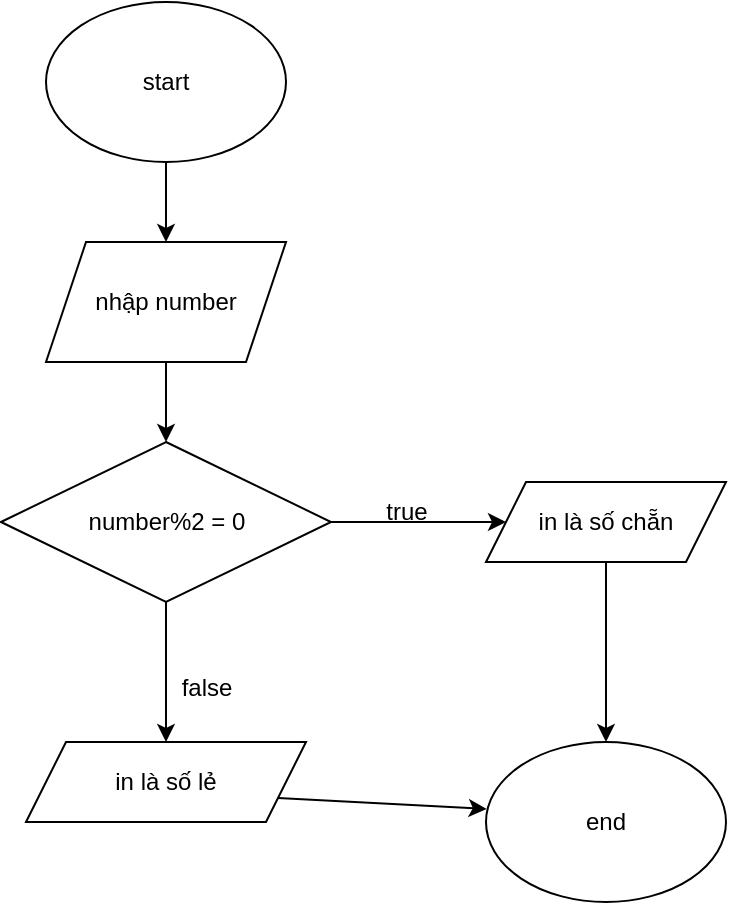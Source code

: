 <mxfile version="24.7.17">
  <diagram name="Page-1" id="wGMy6mzJ9Dgak4k0ppEi">
    <mxGraphModel dx="1276" dy="606" grid="1" gridSize="10" guides="1" tooltips="1" connect="1" arrows="1" fold="1" page="1" pageScale="1" pageWidth="850" pageHeight="1100" math="0" shadow="0">
      <root>
        <mxCell id="0" />
        <mxCell id="1" parent="0" />
        <mxCell id="Dr1W7v1rFWQzsk5uInea-1" value="start" style="ellipse;whiteSpace=wrap;html=1;" vertex="1" parent="1">
          <mxGeometry x="130" y="90" width="120" height="80" as="geometry" />
        </mxCell>
        <mxCell id="Dr1W7v1rFWQzsk5uInea-2" value="" style="endArrow=classic;html=1;rounded=0;exitX=0.5;exitY=1;exitDx=0;exitDy=0;" edge="1" parent="1" source="Dr1W7v1rFWQzsk5uInea-1" target="Dr1W7v1rFWQzsk5uInea-3">
          <mxGeometry width="50" height="50" relative="1" as="geometry">
            <mxPoint x="400" y="340" as="sourcePoint" />
            <mxPoint x="190" y="210" as="targetPoint" />
          </mxGeometry>
        </mxCell>
        <mxCell id="Dr1W7v1rFWQzsk5uInea-3" value="nhập number" style="shape=parallelogram;perimeter=parallelogramPerimeter;whiteSpace=wrap;html=1;fixedSize=1;" vertex="1" parent="1">
          <mxGeometry x="130" y="210" width="120" height="60" as="geometry" />
        </mxCell>
        <mxCell id="Dr1W7v1rFWQzsk5uInea-4" value="" style="endArrow=classic;html=1;rounded=0;exitX=0.5;exitY=1;exitDx=0;exitDy=0;" edge="1" parent="1" source="Dr1W7v1rFWQzsk5uInea-3">
          <mxGeometry width="50" height="50" relative="1" as="geometry">
            <mxPoint x="400" y="340" as="sourcePoint" />
            <mxPoint x="190" y="310" as="targetPoint" />
          </mxGeometry>
        </mxCell>
        <mxCell id="Dr1W7v1rFWQzsk5uInea-10" value="end" style="ellipse;whiteSpace=wrap;html=1;" vertex="1" parent="1">
          <mxGeometry x="350" y="460" width="120" height="80" as="geometry" />
        </mxCell>
        <mxCell id="Dr1W7v1rFWQzsk5uInea-12" value="number%2 = 0" style="rhombus;whiteSpace=wrap;html=1;" vertex="1" parent="1">
          <mxGeometry x="107.5" y="310" width="165" height="80" as="geometry" />
        </mxCell>
        <mxCell id="Dr1W7v1rFWQzsk5uInea-13" value="" style="endArrow=classic;html=1;rounded=0;exitX=1;exitY=0.5;exitDx=0;exitDy=0;" edge="1" parent="1" source="Dr1W7v1rFWQzsk5uInea-12">
          <mxGeometry width="50" height="50" relative="1" as="geometry">
            <mxPoint x="400" y="440" as="sourcePoint" />
            <mxPoint x="360" y="350" as="targetPoint" />
            <Array as="points">
              <mxPoint x="340" y="350" />
            </Array>
          </mxGeometry>
        </mxCell>
        <mxCell id="Dr1W7v1rFWQzsk5uInea-14" value="" style="endArrow=classic;html=1;rounded=0;exitX=0.5;exitY=1;exitDx=0;exitDy=0;" edge="1" parent="1" source="Dr1W7v1rFWQzsk5uInea-12">
          <mxGeometry width="50" height="50" relative="1" as="geometry">
            <mxPoint x="400" y="440" as="sourcePoint" />
            <mxPoint x="190" y="460" as="targetPoint" />
          </mxGeometry>
        </mxCell>
        <mxCell id="Dr1W7v1rFWQzsk5uInea-16" value="true" style="text;html=1;align=center;verticalAlign=middle;resizable=0;points=[];autosize=1;strokeColor=none;fillColor=none;" vertex="1" parent="1">
          <mxGeometry x="290" y="330" width="40" height="30" as="geometry" />
        </mxCell>
        <mxCell id="Dr1W7v1rFWQzsk5uInea-17" value="false" style="text;html=1;align=center;verticalAlign=middle;resizable=0;points=[];autosize=1;strokeColor=none;fillColor=none;" vertex="1" parent="1">
          <mxGeometry x="185" y="418" width="50" height="30" as="geometry" />
        </mxCell>
        <mxCell id="Dr1W7v1rFWQzsk5uInea-18" value="in là số lẻ" style="shape=parallelogram;perimeter=parallelogramPerimeter;whiteSpace=wrap;html=1;fixedSize=1;" vertex="1" parent="1">
          <mxGeometry x="120" y="460" width="140" height="40" as="geometry" />
        </mxCell>
        <mxCell id="Dr1W7v1rFWQzsk5uInea-19" value="in là số chẵn" style="shape=parallelogram;perimeter=parallelogramPerimeter;whiteSpace=wrap;html=1;fixedSize=1;" vertex="1" parent="1">
          <mxGeometry x="350" y="330" width="120" height="40" as="geometry" />
        </mxCell>
        <mxCell id="Dr1W7v1rFWQzsk5uInea-20" value="" style="endArrow=classic;html=1;rounded=0;exitX=0.5;exitY=1;exitDx=0;exitDy=0;entryX=0.5;entryY=0;entryDx=0;entryDy=0;" edge="1" parent="1" source="Dr1W7v1rFWQzsk5uInea-19" target="Dr1W7v1rFWQzsk5uInea-10">
          <mxGeometry width="50" height="50" relative="1" as="geometry">
            <mxPoint x="400" y="440" as="sourcePoint" />
            <mxPoint x="450" y="390" as="targetPoint" />
          </mxGeometry>
        </mxCell>
        <mxCell id="Dr1W7v1rFWQzsk5uInea-21" value="" style="endArrow=classic;html=1;rounded=0;exitX=1;exitY=0.75;exitDx=0;exitDy=0;entryX=0.003;entryY=0.418;entryDx=0;entryDy=0;entryPerimeter=0;" edge="1" parent="1" source="Dr1W7v1rFWQzsk5uInea-18" target="Dr1W7v1rFWQzsk5uInea-10">
          <mxGeometry width="50" height="50" relative="1" as="geometry">
            <mxPoint x="400" y="440" as="sourcePoint" />
            <mxPoint x="450" y="390" as="targetPoint" />
          </mxGeometry>
        </mxCell>
      </root>
    </mxGraphModel>
  </diagram>
</mxfile>

